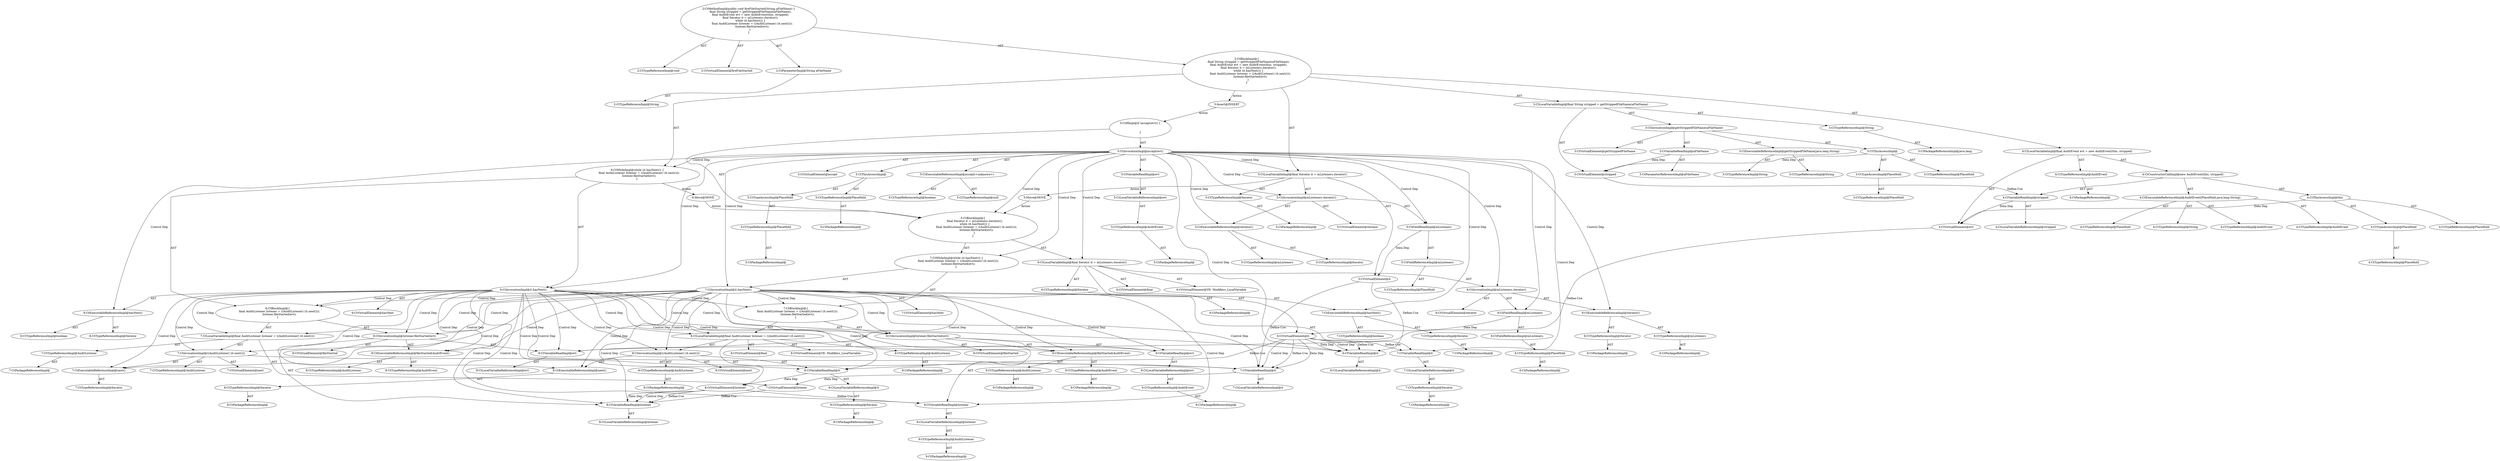 digraph "fireFileStarted#?,String" {
0 [label="2:CtTypeReferenceImpl@void" shape=ellipse]
1 [label="2:CtVirtualElement@fireFileStarted" shape=ellipse]
2 [label="2:CtParameterImpl@String aFileName" shape=ellipse]
3 [label="2:CtTypeReferenceImpl@String" shape=ellipse]
4 [label="3:CtTypeReferenceImpl@String" shape=ellipse]
5 [label="3:CtPackageReferenceImpl@java.lang" shape=ellipse]
6 [label="3:CtExecutableReferenceImpl@getStrippedFileName(java.lang.String)" shape=ellipse]
7 [label="3:CtTypeReferenceImpl@String" shape=ellipse]
8 [label="3:CtTypeReferenceImpl@String" shape=ellipse]
9 [label="3:CtVirtualElement@getStrippedFileName" shape=ellipse]
10 [label="3:CtTypeAccessImpl@PlaceHold" shape=ellipse]
11 [label="3:CtTypeReferenceImpl@PlaceHold" shape=ellipse]
12 [label="3:CtThisAccessImpl@" shape=ellipse]
13 [label="3:CtTypeReferenceImpl@PlaceHold" shape=ellipse]
14 [label="3:CtVariableReadImpl@aFileName" shape=ellipse]
15 [label="3:CtParameterReferenceImpl@aFileName" shape=ellipse]
16 [label="3:CtInvocationImpl@getStrippedFileName(aFileName)" shape=ellipse]
17 [label="3:CtVirtualElement@stripped" shape=ellipse]
18 [label="3:CtLocalVariableImpl@final String stripped = getStrippedFileName(aFileName)" shape=ellipse]
19 [label="4:CtTypeReferenceImpl@AuditEvent" shape=ellipse]
20 [label="4:CtPackageReferenceImpl@" shape=ellipse]
21 [label="4:CtExecutableReferenceImpl@AuditEvent(PlaceHold,java.lang.String)" shape=ellipse]
22 [label="4:CtTypeReferenceImpl@AuditEvent" shape=ellipse]
23 [label="4:CtTypeReferenceImpl@AuditEvent" shape=ellipse]
24 [label="4:CtTypeReferenceImpl@PlaceHold" shape=ellipse]
25 [label="4:CtTypeReferenceImpl@String" shape=ellipse]
26 [label="4:CtTypeAccessImpl@PlaceHold" shape=ellipse]
27 [label="4:CtTypeReferenceImpl@PlaceHold" shape=ellipse]
28 [label="4:CtThisAccessImpl@this" shape=ellipse]
29 [label="4:CtTypeReferenceImpl@PlaceHold" shape=ellipse]
30 [label="4:CtVariableReadImpl@stripped" shape=ellipse]
31 [label="4:CtLocalVariableReferenceImpl@stripped" shape=ellipse]
32 [label="4:CtConstructorCallImpl@new AuditEvent(this, stripped)" shape=ellipse]
33 [label="4:CtVirtualElement@evt" shape=ellipse]
34 [label="4:CtLocalVariableImpl@final AuditEvent evt = new AuditEvent(this, stripped)" shape=ellipse]
35 [label="5:CtTypeReferenceImpl@Iterator" shape=ellipse]
36 [label="5:CtPackageReferenceImpl@" shape=ellipse]
37 [label="5:CtExecutableReferenceImpl@iterator()" shape=ellipse]
38 [label="5:CtTypeReferenceImpl@mListeners" shape=ellipse]
39 [label="5:CtTypeReferenceImpl@Iterator" shape=ellipse]
40 [label="5:CtVirtualElement@iterator" shape=ellipse]
41 [label="5:CtFieldReferenceImpl@mListeners" shape=ellipse]
42 [label="5:CtTypeReferenceImpl@PlaceHold" shape=ellipse]
43 [label="5:CtFieldReadImpl@mListeners" shape=ellipse]
44 [label="5:CtInvocationImpl@mListeners.iterator()" shape=ellipse]
45 [label="5:CtVirtualElement@it" shape=ellipse]
46 [label="5:CtLocalVariableImpl@final Iterator it = mListeners.iterator()" shape=ellipse]
47 [label="6:CtExecutableReferenceImpl@hasNext()" shape=ellipse]
48 [label="6:CtTypeReferenceImpl@Iterator" shape=ellipse]
49 [label="6:CtTypeReferenceImpl@boolean" shape=ellipse]
50 [label="6:CtVirtualElement@hasNext" shape=ellipse]
51 [label="6:CtVariableReadImpl@it" shape=ellipse]
52 [label="6:CtLocalVariableReferenceImpl@it" shape=ellipse]
53 [label="6:CtInvocationImpl@it.hasNext()" shape=ellipse]
54 [label="7:CtTypeReferenceImpl@AuditListener" shape=ellipse]
55 [label="7:CtPackageReferenceImpl@" shape=ellipse]
56 [label="7:CtExecutableReferenceImpl@next()" shape=ellipse]
57 [label="7:CtTypeReferenceImpl@Iterator" shape=ellipse]
58 [label="7:CtVirtualElement@next" shape=ellipse]
59 [label="7:CtVariableReadImpl@it" shape=ellipse]
60 [label="7:CtLocalVariableReferenceImpl@it" shape=ellipse]
61 [label="7:CtInvocationImpl@((AuditListener) (it.next()))" shape=ellipse]
62 [label="7:CtTypeReferenceImpl@AuditListener" shape=ellipse]
63 [label="7:CtVirtualElement@listener" shape=ellipse]
64 [label="7:CtLocalVariableImpl@final AuditListener listener = ((AuditListener) (it.next()))" shape=ellipse]
65 [label="8:CtExecutableReferenceImpl@fileStarted(AuditEvent)" shape=ellipse]
66 [label="8:CtTypeReferenceImpl@AuditListener" shape=ellipse]
67 [label="8:CtTypeReferenceImpl@AuditEvent" shape=ellipse]
68 [label="8:CtVirtualElement@fileStarted" shape=ellipse]
69 [label="8:CtVariableReadImpl@listener" shape=ellipse]
70 [label="8:CtLocalVariableReferenceImpl@listener" shape=ellipse]
71 [label="8:CtVariableReadImpl@evt" shape=ellipse]
72 [label="8:CtLocalVariableReferenceImpl@evt" shape=ellipse]
73 [label="8:CtInvocationImpl@listener.fileStarted(evt)" shape=ellipse]
74 [label="6:CtBlockImpl@\{
    final AuditListener listener = ((AuditListener) (it.next()));
    listener.fileStarted(evt);
\}" shape=ellipse]
75 [label="6:CtWhileImpl@while (it.hasNext()) \{
    final AuditListener listener = ((AuditListener) (it.next()));
    listener.fileStarted(evt);
\} " shape=ellipse]
76 [label="2:CtBlockImpl@\{
    final String stripped = getStrippedFileName(aFileName);
    final AuditEvent evt = new AuditEvent(this, stripped);
    final Iterator it = mListeners.iterator();
    while (it.hasNext()) \{
        final AuditListener listener = ((AuditListener) (it.next()));
        listener.fileStarted(evt);
    \} 
\}" shape=ellipse]
77 [label="2:CtMethodImpl@public void fireFileStarted(String aFileName) \{
    final String stripped = getStrippedFileName(aFileName);
    final AuditEvent evt = new AuditEvent(this, stripped);
    final Iterator it = mListeners.iterator();
    while (it.hasNext()) \{
        final AuditListener listener = ((AuditListener) (it.next()));
        listener.fileStarted(evt);
    \} 
\}" shape=ellipse]
78 [label="5:Insert@INSERT" shape=ellipse]
79 [label="5:CtPackageReferenceImpl@" shape=ellipse]
80 [label="5:CtTypeReferenceImpl@PlaceHold" shape=ellipse]
81 [label="5:CtPackageReferenceImpl@" shape=ellipse]
82 [label="5:CtTypeReferenceImpl@PlaceHold" shape=ellipse]
83 [label="5:CtTypeAccessImpl@PlaceHold" shape=ellipse]
84 [label="5:CtThisAccessImpl@" shape=ellipse]
85 [label="5:CtTypeReferenceImpl@boolean" shape=ellipse]
86 [label="5:CtTypeReferenceImpl@null" shape=ellipse]
87 [label="5:CtExecutableReferenceImpl@accept(<unknown>)" shape=ellipse]
88 [label="5:CtPackageReferenceImpl@" shape=ellipse]
89 [label="5:CtTypeReferenceImpl@AuditEvent" shape=ellipse]
90 [label="5:CtLocalVariableReferenceImpl@evt" shape=ellipse]
91 [label="5:CtVariableReadImpl@evt" shape=ellipse]
92 [label="5:CtInvocationImpl@accept(evt)" shape=ellipse]
93 [label="5:CtVirtualElement@accept" shape=ellipse]
94 [label="6:CtPackageReferenceImpl@" shape=ellipse]
95 [label="6:CtTypeReferenceImpl@Iterator" shape=ellipse]
96 [label="6:CtPackageReferenceImpl@" shape=ellipse]
97 [label="6:CtTypeReferenceImpl@PlaceHold" shape=ellipse]
98 [label="6:CtFieldReferenceImpl@mListeners" shape=ellipse]
99 [label="6:CtFieldReadImpl@mListeners" shape=ellipse]
100 [label="6:CtPackageReferenceImpl@" shape=ellipse]
101 [label="6:CtTypeReferenceImpl@mListeners" shape=ellipse]
102 [label="6:CtPackageReferenceImpl@" shape=ellipse]
103 [label="6:CtTypeReferenceImpl@Iterator" shape=ellipse]
104 [label="6:CtExecutableReferenceImpl@iterator()" shape=ellipse]
105 [label="6:CtInvocationImpl@mListeners.iterator()" shape=ellipse]
106 [label="6:CtVirtualElement@iterator" shape=ellipse]
107 [label="6:CtLocalVariableImpl@final Iterator it = mListeners.iterator()" shape=ellipse]
108 [label="6:CtVirtualElement@it" shape=ellipse]
109 [label="6:CtVirtualElement@final" shape=ellipse]
110 [label="6:CtVirtualElement@VE: Modifiers_LocalVariable" shape=ellipse]
111 [label="7:CtPackageReferenceImpl@" shape=ellipse]
112 [label="7:CtTypeReferenceImpl@Iterator" shape=ellipse]
113 [label="7:CtLocalVariableReferenceImpl@it" shape=ellipse]
114 [label="7:CtVariableReadImpl@it" shape=ellipse]
115 [label="7:CtPackageReferenceImpl@" shape=ellipse]
116 [label="7:CtTypeReferenceImpl@Iterator" shape=ellipse]
117 [label="7:CtTypeReferenceImpl@boolean" shape=ellipse]
118 [label="7:CtExecutableReferenceImpl@hasNext()" shape=ellipse]
119 [label="7:CtInvocationImpl@it.hasNext()" shape=ellipse]
120 [label="7:CtVirtualElement@hasNext" shape=ellipse]
121 [label="8:CtPackageReferenceImpl@" shape=ellipse]
122 [label="8:CtTypeReferenceImpl@AuditListener" shape=ellipse]
123 [label="8:CtPackageReferenceImpl@" shape=ellipse]
124 [label="8:CtTypeReferenceImpl@AuditListener" shape=ellipse]
125 [label="8:CtPackageReferenceImpl@" shape=ellipse]
126 [label="8:CtTypeReferenceImpl@Iterator" shape=ellipse]
127 [label="8:CtLocalVariableReferenceImpl@it" shape=ellipse]
128 [label="8:CtVariableReadImpl@it" shape=ellipse]
129 [label="8:CtPackageReferenceImpl@" shape=ellipse]
130 [label="8:CtTypeReferenceImpl@Iterator" shape=ellipse]
131 [label="8:CtExecutableReferenceImpl@next()" shape=ellipse]
132 [label="8:CtInvocationImpl@((AuditListener) (it.next()))" shape=ellipse]
133 [label="8:CtVirtualElement@next" shape=ellipse]
134 [label="8:CtLocalVariableImpl@final AuditListener listener = ((AuditListener) (it.next()))" shape=ellipse]
135 [label="8:CtVirtualElement@listener" shape=ellipse]
136 [label="8:CtVirtualElement@final" shape=ellipse]
137 [label="8:CtVirtualElement@VE: Modifiers_LocalVariable" shape=ellipse]
138 [label="9:CtPackageReferenceImpl@" shape=ellipse]
139 [label="9:CtTypeReferenceImpl@AuditListener" shape=ellipse]
140 [label="9:CtLocalVariableReferenceImpl@listener" shape=ellipse]
141 [label="9:CtVariableReadImpl@listener" shape=ellipse]
142 [label="9:CtPackageReferenceImpl@" shape=ellipse]
143 [label="9:CtTypeReferenceImpl@AuditListener" shape=ellipse]
144 [label="9:CtPackageReferenceImpl@" shape=ellipse]
145 [label="9:CtTypeReferenceImpl@AuditEvent" shape=ellipse]
146 [label="9:CtExecutableReferenceImpl@fileStarted(AuditEvent)" shape=ellipse]
147 [label="9:CtPackageReferenceImpl@" shape=ellipse]
148 [label="9:CtTypeReferenceImpl@AuditEvent" shape=ellipse]
149 [label="9:CtLocalVariableReferenceImpl@evt" shape=ellipse]
150 [label="9:CtVariableReadImpl@evt" shape=ellipse]
151 [label="9:CtInvocationImpl@listener.fileStarted(evt)" shape=ellipse]
152 [label="9:CtVirtualElement@fileStarted" shape=ellipse]
153 [label="7:CtBlockImpl@\{
    final AuditListener listener = ((AuditListener) (it.next()));
    listener.fileStarted(evt);
\}" shape=ellipse]
154 [label="7:CtWhileImpl@while (it.hasNext()) \{
    final AuditListener listener = ((AuditListener) (it.next()));
    listener.fileStarted(evt);
\} " shape=ellipse]
155 [label="5:CtBlockImpl@\{
    final Iterator it = mListeners.iterator();
    while (it.hasNext()) \{
        final AuditListener listener = ((AuditListener) (it.next()));
        listener.fileStarted(evt);
    \} 
\}" shape=ellipse]
156 [label="5:CtIfImpl@if (accept(evt)) \{


\}" shape=ellipse]
157 [label="5:Move@MOVE" shape=ellipse]
158 [label="6:Move@MOVE" shape=ellipse]
2 -> 3 [label="AST"];
4 -> 5 [label="AST"];
6 -> 7 [label="AST"];
6 -> 8 [label="AST"];
10 -> 11 [label="AST"];
12 -> 13 [label="AST"];
12 -> 10 [label="AST"];
12 -> 17 [label="Data Dep"];
14 -> 15 [label="AST"];
14 -> 17 [label="Data Dep"];
16 -> 9 [label="AST"];
16 -> 12 [label="AST"];
16 -> 6 [label="AST"];
16 -> 14 [label="AST"];
17 -> 30 [label="Define-Use"];
18 -> 17 [label="AST"];
18 -> 4 [label="AST"];
18 -> 16 [label="AST"];
19 -> 20 [label="AST"];
21 -> 22 [label="AST"];
21 -> 23 [label="AST"];
21 -> 24 [label="AST"];
21 -> 25 [label="AST"];
26 -> 27 [label="AST"];
28 -> 29 [label="AST"];
28 -> 26 [label="AST"];
28 -> 33 [label="Data Dep"];
30 -> 31 [label="AST"];
30 -> 33 [label="Data Dep"];
32 -> 21 [label="AST"];
32 -> 28 [label="AST"];
32 -> 30 [label="AST"];
33 -> 71 [label="Define-Use"];
34 -> 33 [label="AST"];
34 -> 19 [label="AST"];
34 -> 32 [label="AST"];
35 -> 36 [label="AST"];
37 -> 38 [label="AST"];
37 -> 39 [label="AST"];
41 -> 42 [label="AST"];
43 -> 41 [label="AST"];
43 -> 45 [label="Data Dep"];
44 -> 40 [label="AST"];
44 -> 43 [label="AST"];
44 -> 37 [label="AST"];
45 -> 51 [label="Define-Use"];
45 -> 59 [label="Define-Use"];
46 -> 45 [label="AST"];
46 -> 35 [label="AST"];
46 -> 44 [label="AST"];
46 -> 157 [label="Action"];
47 -> 48 [label="AST"];
47 -> 49 [label="AST"];
51 -> 52 [label="AST"];
53 -> 50 [label="AST"];
53 -> 51 [label="AST"];
53 -> 47 [label="AST"];
53 -> 74 [label="Control Dep"];
53 -> 64 [label="Control Dep"];
53 -> 61 [label="Control Dep"];
53 -> 56 [label="Control Dep"];
53 -> 59 [label="Control Dep"];
53 -> 73 [label="Control Dep"];
53 -> 65 [label="Control Dep"];
53 -> 69 [label="Control Dep"];
53 -> 71 [label="Control Dep"];
53 -> 128 [label="Control Dep"];
53 -> 131 [label="Control Dep"];
53 -> 132 [label="Control Dep"];
53 -> 134 [label="Control Dep"];
53 -> 141 [label="Control Dep"];
53 -> 146 [label="Control Dep"];
53 -> 150 [label="Control Dep"];
53 -> 151 [label="Control Dep"];
53 -> 153 [label="Control Dep"];
54 -> 55 [label="AST"];
56 -> 57 [label="AST"];
59 -> 60 [label="AST"];
59 -> 63 [label="Data Dep"];
61 -> 58 [label="AST"];
61 -> 62 [label="AST"];
61 -> 59 [label="AST"];
61 -> 56 [label="AST"];
63 -> 69 [label="Define-Use"];
64 -> 63 [label="AST"];
64 -> 54 [label="AST"];
64 -> 61 [label="AST"];
65 -> 66 [label="AST"];
65 -> 67 [label="AST"];
69 -> 70 [label="AST"];
71 -> 72 [label="AST"];
73 -> 68 [label="AST"];
73 -> 69 [label="AST"];
73 -> 65 [label="AST"];
73 -> 71 [label="AST"];
74 -> 64 [label="AST"];
74 -> 73 [label="AST"];
75 -> 53 [label="AST"];
75 -> 74 [label="AST"];
75 -> 158 [label="Action"];
76 -> 18 [label="AST"];
76 -> 34 [label="AST"];
76 -> 46 [label="AST"];
76 -> 75 [label="AST"];
76 -> 78 [label="Action"];
77 -> 1 [label="AST"];
77 -> 0 [label="AST"];
77 -> 2 [label="AST"];
77 -> 76 [label="AST"];
78 -> 156 [label="Action"];
80 -> 79 [label="AST"];
82 -> 81 [label="AST"];
83 -> 82 [label="AST"];
84 -> 80 [label="AST"];
84 -> 83 [label="AST"];
87 -> 85 [label="AST"];
87 -> 86 [label="AST"];
89 -> 88 [label="AST"];
90 -> 89 [label="AST"];
91 -> 90 [label="AST"];
92 -> 93 [label="AST"];
92 -> 84 [label="AST"];
92 -> 87 [label="AST"];
92 -> 91 [label="AST"];
92 -> 155 [label="Control Dep"];
92 -> 107 [label="Control Dep"];
92 -> 105 [label="Control Dep"];
92 -> 104 [label="Control Dep"];
92 -> 99 [label="Control Dep"];
92 -> 154 [label="Control Dep"];
92 -> 119 [label="Control Dep"];
92 -> 118 [label="Control Dep"];
92 -> 114 [label="Control Dep"];
92 -> 46 [label="Control Dep"];
92 -> 44 [label="Control Dep"];
92 -> 37 [label="Control Dep"];
92 -> 43 [label="Control Dep"];
92 -> 75 [label="Control Dep"];
92 -> 53 [label="Control Dep"];
92 -> 47 [label="Control Dep"];
92 -> 51 [label="Control Dep"];
95 -> 94 [label="AST"];
97 -> 96 [label="AST"];
98 -> 97 [label="AST"];
99 -> 98 [label="AST"];
99 -> 108 [label="Data Dep"];
101 -> 100 [label="AST"];
103 -> 102 [label="AST"];
104 -> 101 [label="AST"];
104 -> 103 [label="AST"];
105 -> 106 [label="AST"];
105 -> 99 [label="AST"];
105 -> 104 [label="AST"];
107 -> 108 [label="AST"];
107 -> 95 [label="AST"];
107 -> 105 [label="AST"];
107 -> 109 [label="AST"];
107 -> 110 [label="AST"];
108 -> 114 [label="Define-Use"];
108 -> 128 [label="Define-Use"];
108 -> 51 [label="Define-Use"];
108 -> 51 [label="Data Dep"];
108 -> 51 [label="Control Dep"];
108 -> 59 [label="Define-Use"];
108 -> 59 [label="Data Dep"];
108 -> 59 [label="Control Dep"];
112 -> 111 [label="AST"];
113 -> 112 [label="AST"];
114 -> 113 [label="AST"];
116 -> 115 [label="AST"];
118 -> 116 [label="AST"];
118 -> 117 [label="AST"];
119 -> 120 [label="AST"];
119 -> 114 [label="AST"];
119 -> 118 [label="AST"];
119 -> 153 [label="Control Dep"];
119 -> 134 [label="Control Dep"];
119 -> 132 [label="Control Dep"];
119 -> 131 [label="Control Dep"];
119 -> 128 [label="Control Dep"];
119 -> 151 [label="Control Dep"];
119 -> 146 [label="Control Dep"];
119 -> 141 [label="Control Dep"];
119 -> 150 [label="Control Dep"];
119 -> 74 [label="Control Dep"];
119 -> 64 [label="Control Dep"];
119 -> 61 [label="Control Dep"];
119 -> 56 [label="Control Dep"];
119 -> 59 [label="Control Dep"];
119 -> 73 [label="Control Dep"];
119 -> 65 [label="Control Dep"];
119 -> 69 [label="Control Dep"];
119 -> 71 [label="Control Dep"];
122 -> 121 [label="AST"];
124 -> 123 [label="AST"];
126 -> 125 [label="AST"];
127 -> 126 [label="AST"];
128 -> 127 [label="AST"];
128 -> 135 [label="Data Dep"];
130 -> 129 [label="AST"];
131 -> 130 [label="AST"];
132 -> 133 [label="AST"];
132 -> 124 [label="AST"];
132 -> 128 [label="AST"];
132 -> 131 [label="AST"];
134 -> 135 [label="AST"];
134 -> 122 [label="AST"];
134 -> 132 [label="AST"];
134 -> 136 [label="AST"];
134 -> 137 [label="AST"];
135 -> 141 [label="Define-Use"];
135 -> 69 [label="Define-Use"];
135 -> 69 [label="Data Dep"];
135 -> 69 [label="Control Dep"];
139 -> 138 [label="AST"];
140 -> 139 [label="AST"];
141 -> 140 [label="AST"];
143 -> 142 [label="AST"];
145 -> 144 [label="AST"];
146 -> 143 [label="AST"];
146 -> 145 [label="AST"];
148 -> 147 [label="AST"];
149 -> 148 [label="AST"];
150 -> 149 [label="AST"];
151 -> 152 [label="AST"];
151 -> 141 [label="AST"];
151 -> 146 [label="AST"];
151 -> 150 [label="AST"];
153 -> 134 [label="AST"];
153 -> 151 [label="AST"];
154 -> 119 [label="AST"];
154 -> 153 [label="AST"];
155 -> 107 [label="AST"];
155 -> 154 [label="AST"];
156 -> 92 [label="AST"];
156 -> 155 [label="AST"];
157 -> 155 [label="Action"];
158 -> 155 [label="Action"];
}